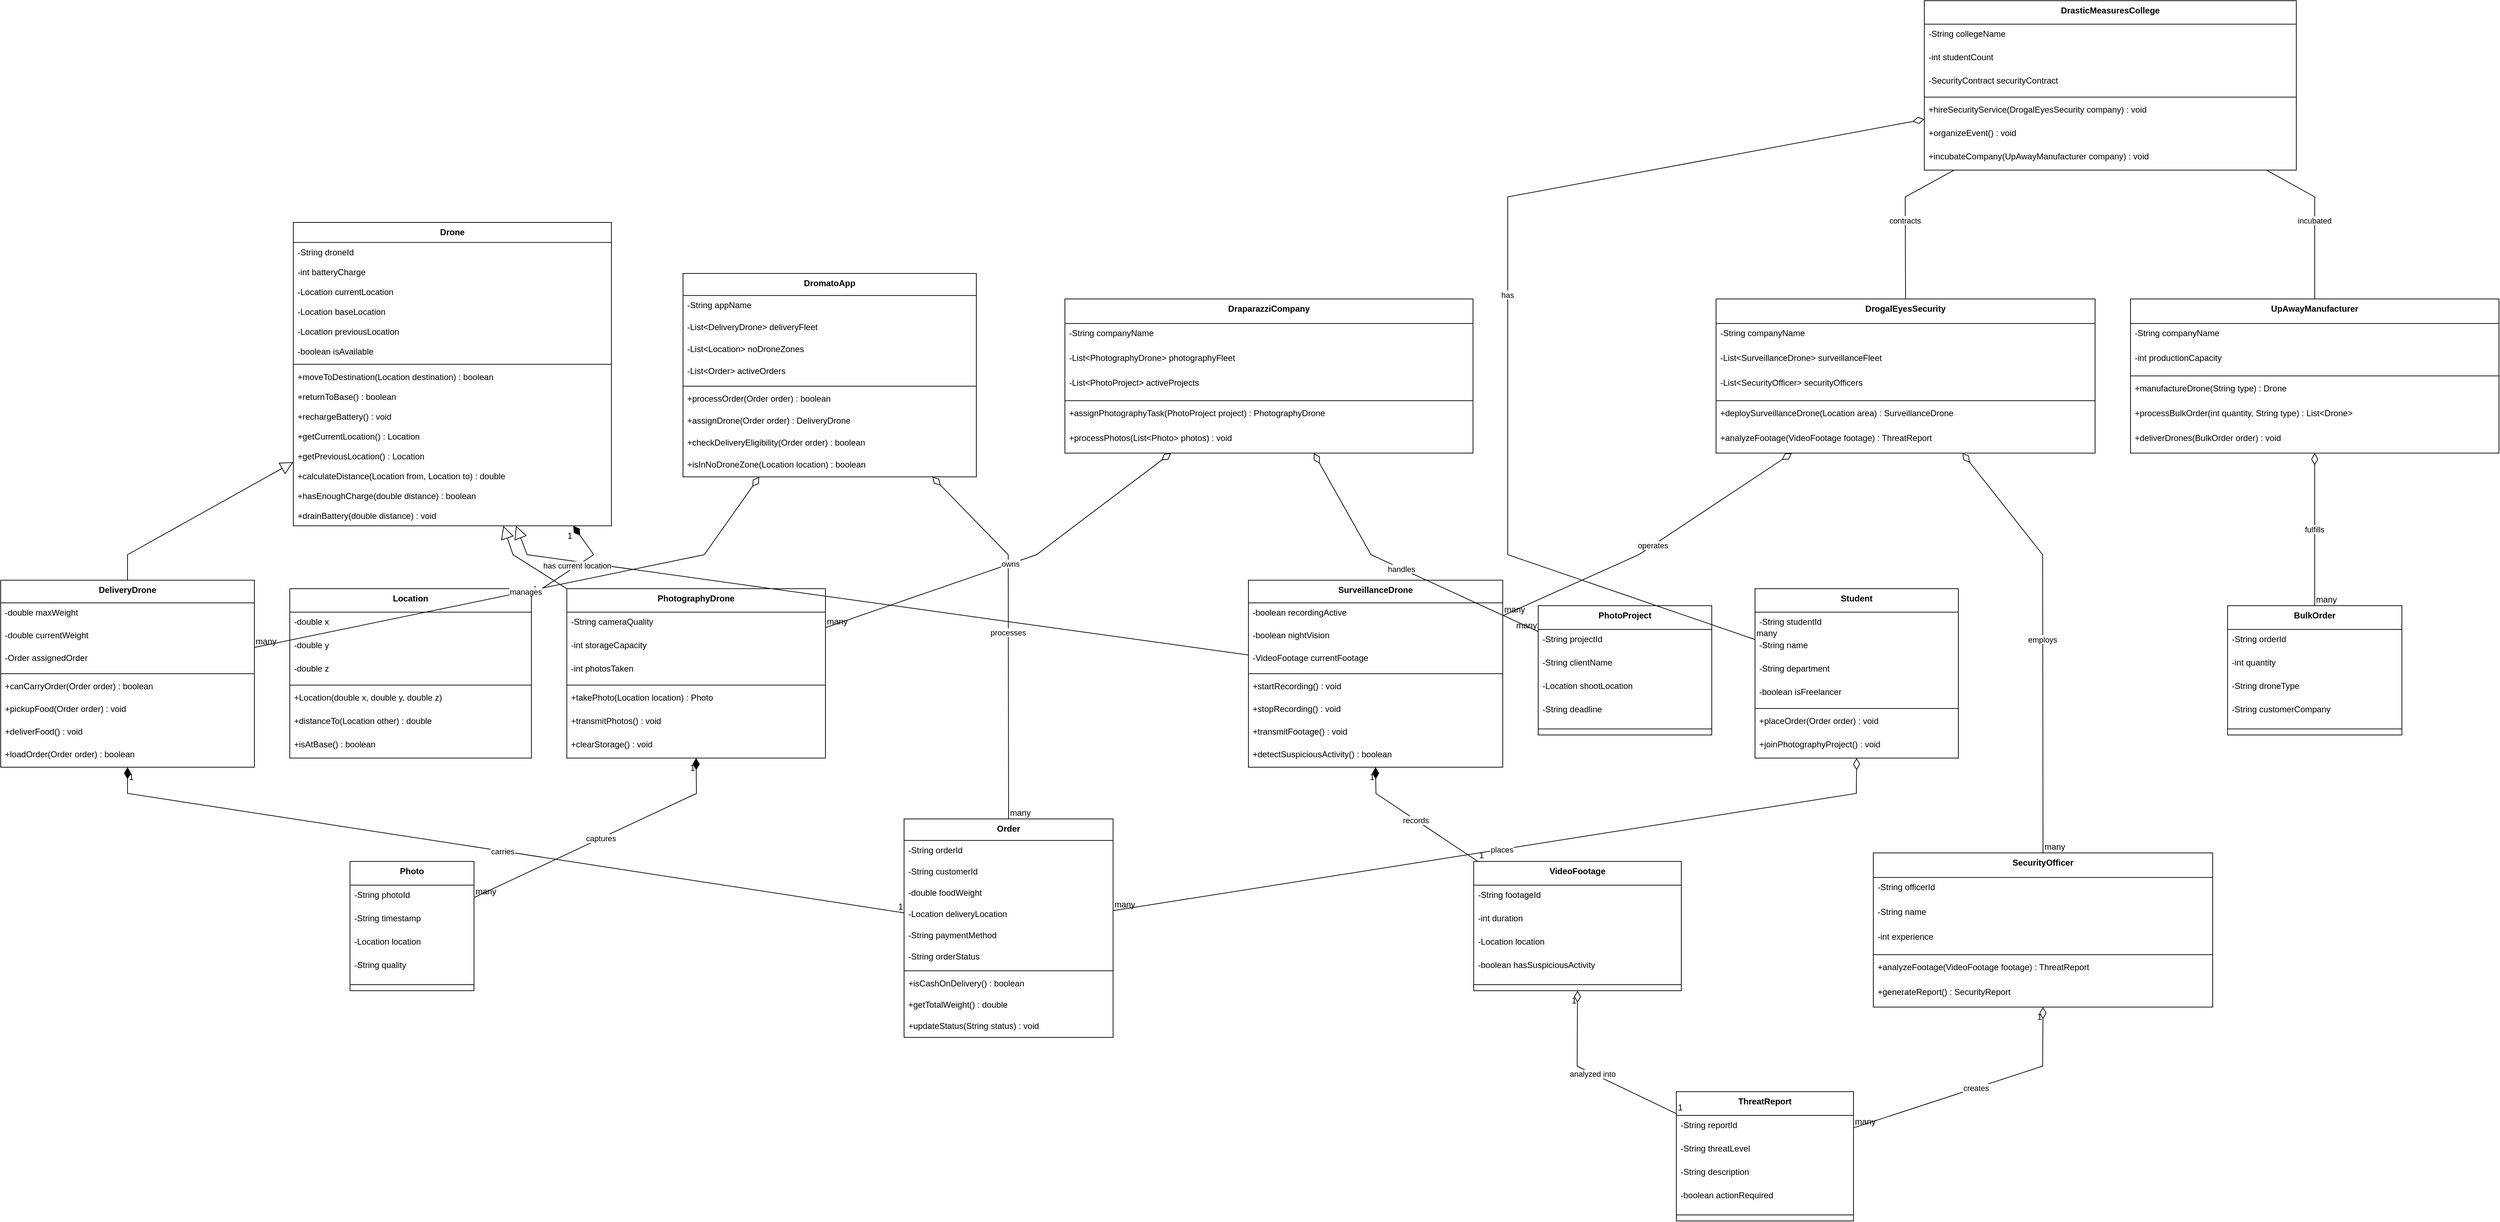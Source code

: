 <mxfile version="28.1.1">
  <diagram name="Page-1" id="TeCD-lwrfXn77IyuJhre">
    <mxGraphModel dx="1426" dy="777" grid="1" gridSize="10" guides="1" tooltips="1" connect="1" arrows="1" fold="1" page="1" pageScale="1" pageWidth="850" pageHeight="1100" math="0" shadow="0">
      <root>
        <mxCell id="0" />
        <mxCell id="1" parent="0" />
        <mxCell id="Z9NCAhQjRbjV5haQUCzH-1" value="Drone" style="swimlane;fontStyle=1;align=center;verticalAlign=top;childLayout=stackLayout;horizontal=1;startSize=28.267;horizontalStack=0;resizeParent=1;resizeParentMax=0;resizeLast=0;collapsible=0;marginBottom=0;" vertex="1" parent="1">
          <mxGeometry x="433" y="333" width="449" height="428.267" as="geometry" />
        </mxCell>
        <mxCell id="Z9NCAhQjRbjV5haQUCzH-2" value="-String droneId" style="text;strokeColor=none;fillColor=none;align=left;verticalAlign=top;spacingLeft=4;spacingRight=4;overflow=hidden;rotatable=0;points=[[0,0.5],[1,0.5]];portConstraint=eastwest;" vertex="1" parent="Z9NCAhQjRbjV5haQUCzH-1">
          <mxGeometry y="28.267" width="449" height="28" as="geometry" />
        </mxCell>
        <mxCell id="Z9NCAhQjRbjV5haQUCzH-3" value="-int batteryCharge" style="text;strokeColor=none;fillColor=none;align=left;verticalAlign=top;spacingLeft=4;spacingRight=4;overflow=hidden;rotatable=0;points=[[0,0.5],[1,0.5]];portConstraint=eastwest;" vertex="1" parent="Z9NCAhQjRbjV5haQUCzH-1">
          <mxGeometry y="56.267" width="449" height="28" as="geometry" />
        </mxCell>
        <mxCell id="Z9NCAhQjRbjV5haQUCzH-4" value="-Location currentLocation" style="text;strokeColor=none;fillColor=none;align=left;verticalAlign=top;spacingLeft=4;spacingRight=4;overflow=hidden;rotatable=0;points=[[0,0.5],[1,0.5]];portConstraint=eastwest;" vertex="1" parent="Z9NCAhQjRbjV5haQUCzH-1">
          <mxGeometry y="84.267" width="449" height="28" as="geometry" />
        </mxCell>
        <mxCell id="Z9NCAhQjRbjV5haQUCzH-5" value="-Location baseLocation" style="text;strokeColor=none;fillColor=none;align=left;verticalAlign=top;spacingLeft=4;spacingRight=4;overflow=hidden;rotatable=0;points=[[0,0.5],[1,0.5]];portConstraint=eastwest;" vertex="1" parent="Z9NCAhQjRbjV5haQUCzH-1">
          <mxGeometry y="112.267" width="449" height="28" as="geometry" />
        </mxCell>
        <mxCell id="Z9NCAhQjRbjV5haQUCzH-6" value="-Location previousLocation" style="text;strokeColor=none;fillColor=none;align=left;verticalAlign=top;spacingLeft=4;spacingRight=4;overflow=hidden;rotatable=0;points=[[0,0.5],[1,0.5]];portConstraint=eastwest;" vertex="1" parent="Z9NCAhQjRbjV5haQUCzH-1">
          <mxGeometry y="140.267" width="449" height="28" as="geometry" />
        </mxCell>
        <mxCell id="Z9NCAhQjRbjV5haQUCzH-7" value="-boolean isAvailable" style="text;strokeColor=none;fillColor=none;align=left;verticalAlign=top;spacingLeft=4;spacingRight=4;overflow=hidden;rotatable=0;points=[[0,0.5],[1,0.5]];portConstraint=eastwest;" vertex="1" parent="Z9NCAhQjRbjV5haQUCzH-1">
          <mxGeometry y="168.267" width="449" height="28" as="geometry" />
        </mxCell>
        <mxCell id="Z9NCAhQjRbjV5haQUCzH-8" style="line;strokeWidth=1;fillColor=none;align=left;verticalAlign=middle;spacingTop=-1;spacingLeft=3;spacingRight=3;rotatable=0;labelPosition=right;points=[];portConstraint=eastwest;strokeColor=inherit;" vertex="1" parent="Z9NCAhQjRbjV5haQUCzH-1">
          <mxGeometry y="196.267" width="449" height="8" as="geometry" />
        </mxCell>
        <mxCell id="Z9NCAhQjRbjV5haQUCzH-9" value="+moveToDestination(Location destination) : boolean" style="text;strokeColor=none;fillColor=none;align=left;verticalAlign=top;spacingLeft=4;spacingRight=4;overflow=hidden;rotatable=0;points=[[0,0.5],[1,0.5]];portConstraint=eastwest;" vertex="1" parent="Z9NCAhQjRbjV5haQUCzH-1">
          <mxGeometry y="204.267" width="449" height="28" as="geometry" />
        </mxCell>
        <mxCell id="Z9NCAhQjRbjV5haQUCzH-10" value="+returnToBase() : boolean" style="text;strokeColor=none;fillColor=none;align=left;verticalAlign=top;spacingLeft=4;spacingRight=4;overflow=hidden;rotatable=0;points=[[0,0.5],[1,0.5]];portConstraint=eastwest;" vertex="1" parent="Z9NCAhQjRbjV5haQUCzH-1">
          <mxGeometry y="232.267" width="449" height="28" as="geometry" />
        </mxCell>
        <mxCell id="Z9NCAhQjRbjV5haQUCzH-11" value="+rechargeBattery() : void" style="text;strokeColor=none;fillColor=none;align=left;verticalAlign=top;spacingLeft=4;spacingRight=4;overflow=hidden;rotatable=0;points=[[0,0.5],[1,0.5]];portConstraint=eastwest;" vertex="1" parent="Z9NCAhQjRbjV5haQUCzH-1">
          <mxGeometry y="260.267" width="449" height="28" as="geometry" />
        </mxCell>
        <mxCell id="Z9NCAhQjRbjV5haQUCzH-12" value="+getCurrentLocation() : Location" style="text;strokeColor=none;fillColor=none;align=left;verticalAlign=top;spacingLeft=4;spacingRight=4;overflow=hidden;rotatable=0;points=[[0,0.5],[1,0.5]];portConstraint=eastwest;" vertex="1" parent="Z9NCAhQjRbjV5haQUCzH-1">
          <mxGeometry y="288.267" width="449" height="28" as="geometry" />
        </mxCell>
        <mxCell id="Z9NCAhQjRbjV5haQUCzH-13" value="+getPreviousLocation() : Location" style="text;strokeColor=none;fillColor=none;align=left;verticalAlign=top;spacingLeft=4;spacingRight=4;overflow=hidden;rotatable=0;points=[[0,0.5],[1,0.5]];portConstraint=eastwest;" vertex="1" parent="Z9NCAhQjRbjV5haQUCzH-1">
          <mxGeometry y="316.267" width="449" height="28" as="geometry" />
        </mxCell>
        <mxCell id="Z9NCAhQjRbjV5haQUCzH-14" value="+calculateDistance(Location from, Location to) : double" style="text;strokeColor=none;fillColor=none;align=left;verticalAlign=top;spacingLeft=4;spacingRight=4;overflow=hidden;rotatable=0;points=[[0,0.5],[1,0.5]];portConstraint=eastwest;" vertex="1" parent="Z9NCAhQjRbjV5haQUCzH-1">
          <mxGeometry y="344.267" width="449" height="28" as="geometry" />
        </mxCell>
        <mxCell id="Z9NCAhQjRbjV5haQUCzH-15" value="+hasEnoughCharge(double distance) : boolean" style="text;strokeColor=none;fillColor=none;align=left;verticalAlign=top;spacingLeft=4;spacingRight=4;overflow=hidden;rotatable=0;points=[[0,0.5],[1,0.5]];portConstraint=eastwest;" vertex="1" parent="Z9NCAhQjRbjV5haQUCzH-1">
          <mxGeometry y="372.267" width="449" height="28" as="geometry" />
        </mxCell>
        <mxCell id="Z9NCAhQjRbjV5haQUCzH-16" value="+drainBattery(double distance) : void" style="text;strokeColor=none;fillColor=none;align=left;verticalAlign=top;spacingLeft=4;spacingRight=4;overflow=hidden;rotatable=0;points=[[0,0.5],[1,0.5]];portConstraint=eastwest;" vertex="1" parent="Z9NCAhQjRbjV5haQUCzH-1">
          <mxGeometry y="400.267" width="449" height="28" as="geometry" />
        </mxCell>
        <mxCell id="Z9NCAhQjRbjV5haQUCzH-17" value="Location" style="swimlane;fontStyle=1;align=center;verticalAlign=top;childLayout=stackLayout;horizontal=1;startSize=33.143;horizontalStack=0;resizeParent=1;resizeParentMax=0;resizeLast=0;collapsible=0;marginBottom=0;" vertex="1" parent="1">
          <mxGeometry x="428" y="850" width="341" height="239.143" as="geometry" />
        </mxCell>
        <mxCell id="Z9NCAhQjRbjV5haQUCzH-18" value="-double x" style="text;strokeColor=none;fillColor=none;align=left;verticalAlign=top;spacingLeft=4;spacingRight=4;overflow=hidden;rotatable=0;points=[[0,0.5],[1,0.5]];portConstraint=eastwest;" vertex="1" parent="Z9NCAhQjRbjV5haQUCzH-17">
          <mxGeometry y="33.143" width="341" height="33" as="geometry" />
        </mxCell>
        <mxCell id="Z9NCAhQjRbjV5haQUCzH-19" value="-double y" style="text;strokeColor=none;fillColor=none;align=left;verticalAlign=top;spacingLeft=4;spacingRight=4;overflow=hidden;rotatable=0;points=[[0,0.5],[1,0.5]];portConstraint=eastwest;" vertex="1" parent="Z9NCAhQjRbjV5haQUCzH-17">
          <mxGeometry y="66.143" width="341" height="33" as="geometry" />
        </mxCell>
        <mxCell id="Z9NCAhQjRbjV5haQUCzH-20" value="-double z" style="text;strokeColor=none;fillColor=none;align=left;verticalAlign=top;spacingLeft=4;spacingRight=4;overflow=hidden;rotatable=0;points=[[0,0.5],[1,0.5]];portConstraint=eastwest;" vertex="1" parent="Z9NCAhQjRbjV5haQUCzH-17">
          <mxGeometry y="99.143" width="341" height="33" as="geometry" />
        </mxCell>
        <mxCell id="Z9NCAhQjRbjV5haQUCzH-21" style="line;strokeWidth=1;fillColor=none;align=left;verticalAlign=middle;spacingTop=-1;spacingLeft=3;spacingRight=3;rotatable=0;labelPosition=right;points=[];portConstraint=eastwest;strokeColor=inherit;" vertex="1" parent="Z9NCAhQjRbjV5haQUCzH-17">
          <mxGeometry y="132.143" width="341" height="8" as="geometry" />
        </mxCell>
        <mxCell id="Z9NCAhQjRbjV5haQUCzH-22" value="+Location(double x, double y, double z)" style="text;strokeColor=none;fillColor=none;align=left;verticalAlign=top;spacingLeft=4;spacingRight=4;overflow=hidden;rotatable=0;points=[[0,0.5],[1,0.5]];portConstraint=eastwest;" vertex="1" parent="Z9NCAhQjRbjV5haQUCzH-17">
          <mxGeometry y="140.143" width="341" height="33" as="geometry" />
        </mxCell>
        <mxCell id="Z9NCAhQjRbjV5haQUCzH-23" value="+distanceTo(Location other) : double" style="text;strokeColor=none;fillColor=none;align=left;verticalAlign=top;spacingLeft=4;spacingRight=4;overflow=hidden;rotatable=0;points=[[0,0.5],[1,0.5]];portConstraint=eastwest;" vertex="1" parent="Z9NCAhQjRbjV5haQUCzH-17">
          <mxGeometry y="173.143" width="341" height="33" as="geometry" />
        </mxCell>
        <mxCell id="Z9NCAhQjRbjV5haQUCzH-24" value="+isAtBase() : boolean" style="text;strokeColor=none;fillColor=none;align=left;verticalAlign=top;spacingLeft=4;spacingRight=4;overflow=hidden;rotatable=0;points=[[0,0.5],[1,0.5]];portConstraint=eastwest;" vertex="1" parent="Z9NCAhQjRbjV5haQUCzH-17">
          <mxGeometry y="206.143" width="341" height="33" as="geometry" />
        </mxCell>
        <mxCell id="Z9NCAhQjRbjV5haQUCzH-25" value="DeliveryDrone" style="swimlane;fontStyle=1;align=center;verticalAlign=top;childLayout=stackLayout;horizontal=1;startSize=32;horizontalStack=0;resizeParent=1;resizeParentMax=0;resizeLast=0;collapsible=0;marginBottom=0;" vertex="1" parent="1">
          <mxGeometry x="20" y="838" width="358" height="264" as="geometry" />
        </mxCell>
        <mxCell id="Z9NCAhQjRbjV5haQUCzH-26" value="-double maxWeight" style="text;strokeColor=none;fillColor=none;align=left;verticalAlign=top;spacingLeft=4;spacingRight=4;overflow=hidden;rotatable=0;points=[[0,0.5],[1,0.5]];portConstraint=eastwest;" vertex="1" parent="Z9NCAhQjRbjV5haQUCzH-25">
          <mxGeometry y="32" width="358" height="32" as="geometry" />
        </mxCell>
        <mxCell id="Z9NCAhQjRbjV5haQUCzH-27" value="-double currentWeight" style="text;strokeColor=none;fillColor=none;align=left;verticalAlign=top;spacingLeft=4;spacingRight=4;overflow=hidden;rotatable=0;points=[[0,0.5],[1,0.5]];portConstraint=eastwest;" vertex="1" parent="Z9NCAhQjRbjV5haQUCzH-25">
          <mxGeometry y="64" width="358" height="32" as="geometry" />
        </mxCell>
        <mxCell id="Z9NCAhQjRbjV5haQUCzH-28" value="-Order assignedOrder" style="text;strokeColor=none;fillColor=none;align=left;verticalAlign=top;spacingLeft=4;spacingRight=4;overflow=hidden;rotatable=0;points=[[0,0.5],[1,0.5]];portConstraint=eastwest;" vertex="1" parent="Z9NCAhQjRbjV5haQUCzH-25">
          <mxGeometry y="96" width="358" height="32" as="geometry" />
        </mxCell>
        <mxCell id="Z9NCAhQjRbjV5haQUCzH-29" style="line;strokeWidth=1;fillColor=none;align=left;verticalAlign=middle;spacingTop=-1;spacingLeft=3;spacingRight=3;rotatable=0;labelPosition=right;points=[];portConstraint=eastwest;strokeColor=inherit;" vertex="1" parent="Z9NCAhQjRbjV5haQUCzH-25">
          <mxGeometry y="128" width="358" height="8" as="geometry" />
        </mxCell>
        <mxCell id="Z9NCAhQjRbjV5haQUCzH-30" value="+canCarryOrder(Order order) : boolean" style="text;strokeColor=none;fillColor=none;align=left;verticalAlign=top;spacingLeft=4;spacingRight=4;overflow=hidden;rotatable=0;points=[[0,0.5],[1,0.5]];portConstraint=eastwest;" vertex="1" parent="Z9NCAhQjRbjV5haQUCzH-25">
          <mxGeometry y="136" width="358" height="32" as="geometry" />
        </mxCell>
        <mxCell id="Z9NCAhQjRbjV5haQUCzH-31" value="+pickupFood(Order order) : void" style="text;strokeColor=none;fillColor=none;align=left;verticalAlign=top;spacingLeft=4;spacingRight=4;overflow=hidden;rotatable=0;points=[[0,0.5],[1,0.5]];portConstraint=eastwest;" vertex="1" parent="Z9NCAhQjRbjV5haQUCzH-25">
          <mxGeometry y="168" width="358" height="32" as="geometry" />
        </mxCell>
        <mxCell id="Z9NCAhQjRbjV5haQUCzH-32" value="+deliverFood() : void" style="text;strokeColor=none;fillColor=none;align=left;verticalAlign=top;spacingLeft=4;spacingRight=4;overflow=hidden;rotatable=0;points=[[0,0.5],[1,0.5]];portConstraint=eastwest;" vertex="1" parent="Z9NCAhQjRbjV5haQUCzH-25">
          <mxGeometry y="200" width="358" height="32" as="geometry" />
        </mxCell>
        <mxCell id="Z9NCAhQjRbjV5haQUCzH-33" value="+loadOrder(Order order) : boolean" style="text;strokeColor=none;fillColor=none;align=left;verticalAlign=top;spacingLeft=4;spacingRight=4;overflow=hidden;rotatable=0;points=[[0,0.5],[1,0.5]];portConstraint=eastwest;" vertex="1" parent="Z9NCAhQjRbjV5haQUCzH-25">
          <mxGeometry y="232" width="358" height="32" as="geometry" />
        </mxCell>
        <mxCell id="Z9NCAhQjRbjV5haQUCzH-34" value="PhotographyDrone" style="swimlane;fontStyle=1;align=center;verticalAlign=top;childLayout=stackLayout;horizontal=1;startSize=33.143;horizontalStack=0;resizeParent=1;resizeParentMax=0;resizeLast=0;collapsible=0;marginBottom=0;" vertex="1" parent="1">
          <mxGeometry x="819" y="850" width="365" height="239.143" as="geometry" />
        </mxCell>
        <mxCell id="Z9NCAhQjRbjV5haQUCzH-35" value="-String cameraQuality" style="text;strokeColor=none;fillColor=none;align=left;verticalAlign=top;spacingLeft=4;spacingRight=4;overflow=hidden;rotatable=0;points=[[0,0.5],[1,0.5]];portConstraint=eastwest;" vertex="1" parent="Z9NCAhQjRbjV5haQUCzH-34">
          <mxGeometry y="33.143" width="365" height="33" as="geometry" />
        </mxCell>
        <mxCell id="Z9NCAhQjRbjV5haQUCzH-36" value="-int storageCapacity" style="text;strokeColor=none;fillColor=none;align=left;verticalAlign=top;spacingLeft=4;spacingRight=4;overflow=hidden;rotatable=0;points=[[0,0.5],[1,0.5]];portConstraint=eastwest;" vertex="1" parent="Z9NCAhQjRbjV5haQUCzH-34">
          <mxGeometry y="66.143" width="365" height="33" as="geometry" />
        </mxCell>
        <mxCell id="Z9NCAhQjRbjV5haQUCzH-37" value="-int photosTaken" style="text;strokeColor=none;fillColor=none;align=left;verticalAlign=top;spacingLeft=4;spacingRight=4;overflow=hidden;rotatable=0;points=[[0,0.5],[1,0.5]];portConstraint=eastwest;" vertex="1" parent="Z9NCAhQjRbjV5haQUCzH-34">
          <mxGeometry y="99.143" width="365" height="33" as="geometry" />
        </mxCell>
        <mxCell id="Z9NCAhQjRbjV5haQUCzH-38" style="line;strokeWidth=1;fillColor=none;align=left;verticalAlign=middle;spacingTop=-1;spacingLeft=3;spacingRight=3;rotatable=0;labelPosition=right;points=[];portConstraint=eastwest;strokeColor=inherit;" vertex="1" parent="Z9NCAhQjRbjV5haQUCzH-34">
          <mxGeometry y="132.143" width="365" height="8" as="geometry" />
        </mxCell>
        <mxCell id="Z9NCAhQjRbjV5haQUCzH-39" value="+takePhoto(Location location) : Photo" style="text;strokeColor=none;fillColor=none;align=left;verticalAlign=top;spacingLeft=4;spacingRight=4;overflow=hidden;rotatable=0;points=[[0,0.5],[1,0.5]];portConstraint=eastwest;" vertex="1" parent="Z9NCAhQjRbjV5haQUCzH-34">
          <mxGeometry y="140.143" width="365" height="33" as="geometry" />
        </mxCell>
        <mxCell id="Z9NCAhQjRbjV5haQUCzH-40" value="+transmitPhotos() : void" style="text;strokeColor=none;fillColor=none;align=left;verticalAlign=top;spacingLeft=4;spacingRight=4;overflow=hidden;rotatable=0;points=[[0,0.5],[1,0.5]];portConstraint=eastwest;" vertex="1" parent="Z9NCAhQjRbjV5haQUCzH-34">
          <mxGeometry y="173.143" width="365" height="33" as="geometry" />
        </mxCell>
        <mxCell id="Z9NCAhQjRbjV5haQUCzH-41" value="+clearStorage() : void" style="text;strokeColor=none;fillColor=none;align=left;verticalAlign=top;spacingLeft=4;spacingRight=4;overflow=hidden;rotatable=0;points=[[0,0.5],[1,0.5]];portConstraint=eastwest;" vertex="1" parent="Z9NCAhQjRbjV5haQUCzH-34">
          <mxGeometry y="206.143" width="365" height="33" as="geometry" />
        </mxCell>
        <mxCell id="Z9NCAhQjRbjV5haQUCzH-42" value="SurveillanceDrone" style="swimlane;fontStyle=1;align=center;verticalAlign=top;childLayout=stackLayout;horizontal=1;startSize=32;horizontalStack=0;resizeParent=1;resizeParentMax=0;resizeLast=0;collapsible=0;marginBottom=0;" vertex="1" parent="1">
          <mxGeometry x="1781" y="838" width="359" height="264" as="geometry" />
        </mxCell>
        <mxCell id="Z9NCAhQjRbjV5haQUCzH-43" value="-boolean recordingActive" style="text;strokeColor=none;fillColor=none;align=left;verticalAlign=top;spacingLeft=4;spacingRight=4;overflow=hidden;rotatable=0;points=[[0,0.5],[1,0.5]];portConstraint=eastwest;" vertex="1" parent="Z9NCAhQjRbjV5haQUCzH-42">
          <mxGeometry y="32" width="359" height="32" as="geometry" />
        </mxCell>
        <mxCell id="Z9NCAhQjRbjV5haQUCzH-44" value="-boolean nightVision" style="text;strokeColor=none;fillColor=none;align=left;verticalAlign=top;spacingLeft=4;spacingRight=4;overflow=hidden;rotatable=0;points=[[0,0.5],[1,0.5]];portConstraint=eastwest;" vertex="1" parent="Z9NCAhQjRbjV5haQUCzH-42">
          <mxGeometry y="64" width="359" height="32" as="geometry" />
        </mxCell>
        <mxCell id="Z9NCAhQjRbjV5haQUCzH-45" value="-VideoFootage currentFootage" style="text;strokeColor=none;fillColor=none;align=left;verticalAlign=top;spacingLeft=4;spacingRight=4;overflow=hidden;rotatable=0;points=[[0,0.5],[1,0.5]];portConstraint=eastwest;" vertex="1" parent="Z9NCAhQjRbjV5haQUCzH-42">
          <mxGeometry y="96" width="359" height="32" as="geometry" />
        </mxCell>
        <mxCell id="Z9NCAhQjRbjV5haQUCzH-46" style="line;strokeWidth=1;fillColor=none;align=left;verticalAlign=middle;spacingTop=-1;spacingLeft=3;spacingRight=3;rotatable=0;labelPosition=right;points=[];portConstraint=eastwest;strokeColor=inherit;" vertex="1" parent="Z9NCAhQjRbjV5haQUCzH-42">
          <mxGeometry y="128" width="359" height="8" as="geometry" />
        </mxCell>
        <mxCell id="Z9NCAhQjRbjV5haQUCzH-47" value="+startRecording() : void" style="text;strokeColor=none;fillColor=none;align=left;verticalAlign=top;spacingLeft=4;spacingRight=4;overflow=hidden;rotatable=0;points=[[0,0.5],[1,0.5]];portConstraint=eastwest;" vertex="1" parent="Z9NCAhQjRbjV5haQUCzH-42">
          <mxGeometry y="136" width="359" height="32" as="geometry" />
        </mxCell>
        <mxCell id="Z9NCAhQjRbjV5haQUCzH-48" value="+stopRecording() : void" style="text;strokeColor=none;fillColor=none;align=left;verticalAlign=top;spacingLeft=4;spacingRight=4;overflow=hidden;rotatable=0;points=[[0,0.5],[1,0.5]];portConstraint=eastwest;" vertex="1" parent="Z9NCAhQjRbjV5haQUCzH-42">
          <mxGeometry y="168" width="359" height="32" as="geometry" />
        </mxCell>
        <mxCell id="Z9NCAhQjRbjV5haQUCzH-49" value="+transmitFootage() : void" style="text;strokeColor=none;fillColor=none;align=left;verticalAlign=top;spacingLeft=4;spacingRight=4;overflow=hidden;rotatable=0;points=[[0,0.5],[1,0.5]];portConstraint=eastwest;" vertex="1" parent="Z9NCAhQjRbjV5haQUCzH-42">
          <mxGeometry y="200" width="359" height="32" as="geometry" />
        </mxCell>
        <mxCell id="Z9NCAhQjRbjV5haQUCzH-50" value="+detectSuspiciousActivity() : boolean" style="text;strokeColor=none;fillColor=none;align=left;verticalAlign=top;spacingLeft=4;spacingRight=4;overflow=hidden;rotatable=0;points=[[0,0.5],[1,0.5]];portConstraint=eastwest;" vertex="1" parent="Z9NCAhQjRbjV5haQUCzH-42">
          <mxGeometry y="232" width="359" height="32" as="geometry" />
        </mxCell>
        <mxCell id="Z9NCAhQjRbjV5haQUCzH-51" value="DromatoApp" style="swimlane;fontStyle=1;align=center;verticalAlign=top;childLayout=stackLayout;horizontal=1;startSize=31.111;horizontalStack=0;resizeParent=1;resizeParentMax=0;resizeLast=0;collapsible=0;marginBottom=0;" vertex="1" parent="1">
          <mxGeometry x="983" y="405" width="414" height="287.111" as="geometry" />
        </mxCell>
        <mxCell id="Z9NCAhQjRbjV5haQUCzH-52" value="-String appName" style="text;strokeColor=none;fillColor=none;align=left;verticalAlign=top;spacingLeft=4;spacingRight=4;overflow=hidden;rotatable=0;points=[[0,0.5],[1,0.5]];portConstraint=eastwest;" vertex="1" parent="Z9NCAhQjRbjV5haQUCzH-51">
          <mxGeometry y="31.111" width="414" height="31" as="geometry" />
        </mxCell>
        <mxCell id="Z9NCAhQjRbjV5haQUCzH-53" value="-List&lt;DeliveryDrone&gt; deliveryFleet" style="text;strokeColor=none;fillColor=none;align=left;verticalAlign=top;spacingLeft=4;spacingRight=4;overflow=hidden;rotatable=0;points=[[0,0.5],[1,0.5]];portConstraint=eastwest;" vertex="1" parent="Z9NCAhQjRbjV5haQUCzH-51">
          <mxGeometry y="62.111" width="414" height="31" as="geometry" />
        </mxCell>
        <mxCell id="Z9NCAhQjRbjV5haQUCzH-54" value="-List&lt;Location&gt; noDroneZones" style="text;strokeColor=none;fillColor=none;align=left;verticalAlign=top;spacingLeft=4;spacingRight=4;overflow=hidden;rotatable=0;points=[[0,0.5],[1,0.5]];portConstraint=eastwest;" vertex="1" parent="Z9NCAhQjRbjV5haQUCzH-51">
          <mxGeometry y="93.111" width="414" height="31" as="geometry" />
        </mxCell>
        <mxCell id="Z9NCAhQjRbjV5haQUCzH-55" value="-List&lt;Order&gt; activeOrders" style="text;strokeColor=none;fillColor=none;align=left;verticalAlign=top;spacingLeft=4;spacingRight=4;overflow=hidden;rotatable=0;points=[[0,0.5],[1,0.5]];portConstraint=eastwest;" vertex="1" parent="Z9NCAhQjRbjV5haQUCzH-51">
          <mxGeometry y="124.111" width="414" height="31" as="geometry" />
        </mxCell>
        <mxCell id="Z9NCAhQjRbjV5haQUCzH-56" style="line;strokeWidth=1;fillColor=none;align=left;verticalAlign=middle;spacingTop=-1;spacingLeft=3;spacingRight=3;rotatable=0;labelPosition=right;points=[];portConstraint=eastwest;strokeColor=inherit;" vertex="1" parent="Z9NCAhQjRbjV5haQUCzH-51">
          <mxGeometry y="155.111" width="414" height="8" as="geometry" />
        </mxCell>
        <mxCell id="Z9NCAhQjRbjV5haQUCzH-57" value="+processOrder(Order order) : boolean" style="text;strokeColor=none;fillColor=none;align=left;verticalAlign=top;spacingLeft=4;spacingRight=4;overflow=hidden;rotatable=0;points=[[0,0.5],[1,0.5]];portConstraint=eastwest;" vertex="1" parent="Z9NCAhQjRbjV5haQUCzH-51">
          <mxGeometry y="163.111" width="414" height="31" as="geometry" />
        </mxCell>
        <mxCell id="Z9NCAhQjRbjV5haQUCzH-58" value="+assignDrone(Order order) : DeliveryDrone" style="text;strokeColor=none;fillColor=none;align=left;verticalAlign=top;spacingLeft=4;spacingRight=4;overflow=hidden;rotatable=0;points=[[0,0.5],[1,0.5]];portConstraint=eastwest;" vertex="1" parent="Z9NCAhQjRbjV5haQUCzH-51">
          <mxGeometry y="194.111" width="414" height="31" as="geometry" />
        </mxCell>
        <mxCell id="Z9NCAhQjRbjV5haQUCzH-59" value="+checkDeliveryEligibility(Order order) : boolean" style="text;strokeColor=none;fillColor=none;align=left;verticalAlign=top;spacingLeft=4;spacingRight=4;overflow=hidden;rotatable=0;points=[[0,0.5],[1,0.5]];portConstraint=eastwest;" vertex="1" parent="Z9NCAhQjRbjV5haQUCzH-51">
          <mxGeometry y="225.111" width="414" height="31" as="geometry" />
        </mxCell>
        <mxCell id="Z9NCAhQjRbjV5haQUCzH-60" value="+isInNoDroneZone(Location location) : boolean" style="text;strokeColor=none;fillColor=none;align=left;verticalAlign=top;spacingLeft=4;spacingRight=4;overflow=hidden;rotatable=0;points=[[0,0.5],[1,0.5]];portConstraint=eastwest;" vertex="1" parent="Z9NCAhQjRbjV5haQUCzH-51">
          <mxGeometry y="256.111" width="414" height="31" as="geometry" />
        </mxCell>
        <mxCell id="Z9NCAhQjRbjV5haQUCzH-61" value="DraparazziCompany" style="swimlane;fontStyle=1;align=center;verticalAlign=top;childLayout=stackLayout;horizontal=1;startSize=34.667;horizontalStack=0;resizeParent=1;resizeParentMax=0;resizeLast=0;collapsible=0;marginBottom=0;" vertex="1" parent="1">
          <mxGeometry x="1522" y="441" width="576" height="217.667" as="geometry" />
        </mxCell>
        <mxCell id="Z9NCAhQjRbjV5haQUCzH-62" value="-String companyName" style="text;strokeColor=none;fillColor=none;align=left;verticalAlign=top;spacingLeft=4;spacingRight=4;overflow=hidden;rotatable=0;points=[[0,0.5],[1,0.5]];portConstraint=eastwest;" vertex="1" parent="Z9NCAhQjRbjV5haQUCzH-61">
          <mxGeometry y="34.667" width="576" height="35" as="geometry" />
        </mxCell>
        <mxCell id="Z9NCAhQjRbjV5haQUCzH-63" value="-List&lt;PhotographyDrone&gt; photographyFleet" style="text;strokeColor=none;fillColor=none;align=left;verticalAlign=top;spacingLeft=4;spacingRight=4;overflow=hidden;rotatable=0;points=[[0,0.5],[1,0.5]];portConstraint=eastwest;" vertex="1" parent="Z9NCAhQjRbjV5haQUCzH-61">
          <mxGeometry y="69.667" width="576" height="35" as="geometry" />
        </mxCell>
        <mxCell id="Z9NCAhQjRbjV5haQUCzH-64" value="-List&lt;PhotoProject&gt; activeProjects" style="text;strokeColor=none;fillColor=none;align=left;verticalAlign=top;spacingLeft=4;spacingRight=4;overflow=hidden;rotatable=0;points=[[0,0.5],[1,0.5]];portConstraint=eastwest;" vertex="1" parent="Z9NCAhQjRbjV5haQUCzH-61">
          <mxGeometry y="104.667" width="576" height="35" as="geometry" />
        </mxCell>
        <mxCell id="Z9NCAhQjRbjV5haQUCzH-65" style="line;strokeWidth=1;fillColor=none;align=left;verticalAlign=middle;spacingTop=-1;spacingLeft=3;spacingRight=3;rotatable=0;labelPosition=right;points=[];portConstraint=eastwest;strokeColor=inherit;" vertex="1" parent="Z9NCAhQjRbjV5haQUCzH-61">
          <mxGeometry y="139.667" width="576" height="8" as="geometry" />
        </mxCell>
        <mxCell id="Z9NCAhQjRbjV5haQUCzH-66" value="+assignPhotographyTask(PhotoProject project) : PhotographyDrone" style="text;strokeColor=none;fillColor=none;align=left;verticalAlign=top;spacingLeft=4;spacingRight=4;overflow=hidden;rotatable=0;points=[[0,0.5],[1,0.5]];portConstraint=eastwest;" vertex="1" parent="Z9NCAhQjRbjV5haQUCzH-61">
          <mxGeometry y="147.667" width="576" height="35" as="geometry" />
        </mxCell>
        <mxCell id="Z9NCAhQjRbjV5haQUCzH-67" value="+processPhotos(List&lt;Photo&gt; photos) : void" style="text;strokeColor=none;fillColor=none;align=left;verticalAlign=top;spacingLeft=4;spacingRight=4;overflow=hidden;rotatable=0;points=[[0,0.5],[1,0.5]];portConstraint=eastwest;" vertex="1" parent="Z9NCAhQjRbjV5haQUCzH-61">
          <mxGeometry y="182.667" width="576" height="35" as="geometry" />
        </mxCell>
        <mxCell id="Z9NCAhQjRbjV5haQUCzH-68" value="DrogalEyesSecurity" style="swimlane;fontStyle=1;align=center;verticalAlign=top;childLayout=stackLayout;horizontal=1;startSize=34.667;horizontalStack=0;resizeParent=1;resizeParentMax=0;resizeLast=0;collapsible=0;marginBottom=0;" vertex="1" parent="1">
          <mxGeometry x="2441" y="441" width="535" height="217.667" as="geometry" />
        </mxCell>
        <mxCell id="Z9NCAhQjRbjV5haQUCzH-69" value="-String companyName" style="text;strokeColor=none;fillColor=none;align=left;verticalAlign=top;spacingLeft=4;spacingRight=4;overflow=hidden;rotatable=0;points=[[0,0.5],[1,0.5]];portConstraint=eastwest;" vertex="1" parent="Z9NCAhQjRbjV5haQUCzH-68">
          <mxGeometry y="34.667" width="535" height="35" as="geometry" />
        </mxCell>
        <mxCell id="Z9NCAhQjRbjV5haQUCzH-70" value="-List&lt;SurveillanceDrone&gt; surveillanceFleet" style="text;strokeColor=none;fillColor=none;align=left;verticalAlign=top;spacingLeft=4;spacingRight=4;overflow=hidden;rotatable=0;points=[[0,0.5],[1,0.5]];portConstraint=eastwest;" vertex="1" parent="Z9NCAhQjRbjV5haQUCzH-68">
          <mxGeometry y="69.667" width="535" height="35" as="geometry" />
        </mxCell>
        <mxCell id="Z9NCAhQjRbjV5haQUCzH-71" value="-List&lt;SecurityOfficer&gt; securityOfficers" style="text;strokeColor=none;fillColor=none;align=left;verticalAlign=top;spacingLeft=4;spacingRight=4;overflow=hidden;rotatable=0;points=[[0,0.5],[1,0.5]];portConstraint=eastwest;" vertex="1" parent="Z9NCAhQjRbjV5haQUCzH-68">
          <mxGeometry y="104.667" width="535" height="35" as="geometry" />
        </mxCell>
        <mxCell id="Z9NCAhQjRbjV5haQUCzH-72" style="line;strokeWidth=1;fillColor=none;align=left;verticalAlign=middle;spacingTop=-1;spacingLeft=3;spacingRight=3;rotatable=0;labelPosition=right;points=[];portConstraint=eastwest;strokeColor=inherit;" vertex="1" parent="Z9NCAhQjRbjV5haQUCzH-68">
          <mxGeometry y="139.667" width="535" height="8" as="geometry" />
        </mxCell>
        <mxCell id="Z9NCAhQjRbjV5haQUCzH-73" value="+deploySurveillanceDrone(Location area) : SurveillanceDrone" style="text;strokeColor=none;fillColor=none;align=left;verticalAlign=top;spacingLeft=4;spacingRight=4;overflow=hidden;rotatable=0;points=[[0,0.5],[1,0.5]];portConstraint=eastwest;" vertex="1" parent="Z9NCAhQjRbjV5haQUCzH-68">
          <mxGeometry y="147.667" width="535" height="35" as="geometry" />
        </mxCell>
        <mxCell id="Z9NCAhQjRbjV5haQUCzH-74" value="+analyzeFootage(VideoFootage footage) : ThreatReport" style="text;strokeColor=none;fillColor=none;align=left;verticalAlign=top;spacingLeft=4;spacingRight=4;overflow=hidden;rotatable=0;points=[[0,0.5],[1,0.5]];portConstraint=eastwest;" vertex="1" parent="Z9NCAhQjRbjV5haQUCzH-68">
          <mxGeometry y="182.667" width="535" height="35" as="geometry" />
        </mxCell>
        <mxCell id="Z9NCAhQjRbjV5haQUCzH-75" value="UpAwayManufacturer" style="swimlane;fontStyle=1;align=center;verticalAlign=top;childLayout=stackLayout;horizontal=1;startSize=34.667;horizontalStack=0;resizeParent=1;resizeParentMax=0;resizeLast=0;collapsible=0;marginBottom=0;" vertex="1" parent="1">
          <mxGeometry x="3026" y="441" width="520" height="217.667" as="geometry" />
        </mxCell>
        <mxCell id="Z9NCAhQjRbjV5haQUCzH-76" value="-String companyName" style="text;strokeColor=none;fillColor=none;align=left;verticalAlign=top;spacingLeft=4;spacingRight=4;overflow=hidden;rotatable=0;points=[[0,0.5],[1,0.5]];portConstraint=eastwest;" vertex="1" parent="Z9NCAhQjRbjV5haQUCzH-75">
          <mxGeometry y="34.667" width="520" height="35" as="geometry" />
        </mxCell>
        <mxCell id="Z9NCAhQjRbjV5haQUCzH-77" value="-int productionCapacity" style="text;strokeColor=none;fillColor=none;align=left;verticalAlign=top;spacingLeft=4;spacingRight=4;overflow=hidden;rotatable=0;points=[[0,0.5],[1,0.5]];portConstraint=eastwest;" vertex="1" parent="Z9NCAhQjRbjV5haQUCzH-75">
          <mxGeometry y="69.667" width="520" height="35" as="geometry" />
        </mxCell>
        <mxCell id="Z9NCAhQjRbjV5haQUCzH-78" style="line;strokeWidth=1;fillColor=none;align=left;verticalAlign=middle;spacingTop=-1;spacingLeft=3;spacingRight=3;rotatable=0;labelPosition=right;points=[];portConstraint=eastwest;strokeColor=inherit;" vertex="1" parent="Z9NCAhQjRbjV5haQUCzH-75">
          <mxGeometry y="104.667" width="520" height="8" as="geometry" />
        </mxCell>
        <mxCell id="Z9NCAhQjRbjV5haQUCzH-79" value="+manufactureDrone(String type) : Drone" style="text;strokeColor=none;fillColor=none;align=left;verticalAlign=top;spacingLeft=4;spacingRight=4;overflow=hidden;rotatable=0;points=[[0,0.5],[1,0.5]];portConstraint=eastwest;" vertex="1" parent="Z9NCAhQjRbjV5haQUCzH-75">
          <mxGeometry y="112.667" width="520" height="35" as="geometry" />
        </mxCell>
        <mxCell id="Z9NCAhQjRbjV5haQUCzH-80" value="+processBulkOrder(int quantity, String type) : List&lt;Drone&gt;" style="text;strokeColor=none;fillColor=none;align=left;verticalAlign=top;spacingLeft=4;spacingRight=4;overflow=hidden;rotatable=0;points=[[0,0.5],[1,0.5]];portConstraint=eastwest;" vertex="1" parent="Z9NCAhQjRbjV5haQUCzH-75">
          <mxGeometry y="147.667" width="520" height="35" as="geometry" />
        </mxCell>
        <mxCell id="Z9NCAhQjRbjV5haQUCzH-81" value="+deliverDrones(BulkOrder order) : void" style="text;strokeColor=none;fillColor=none;align=left;verticalAlign=top;spacingLeft=4;spacingRight=4;overflow=hidden;rotatable=0;points=[[0,0.5],[1,0.5]];portConstraint=eastwest;" vertex="1" parent="Z9NCAhQjRbjV5haQUCzH-75">
          <mxGeometry y="182.667" width="520" height="35" as="geometry" />
        </mxCell>
        <mxCell id="Z9NCAhQjRbjV5haQUCzH-82" value="DrasticMeasuresCollege" style="swimlane;fontStyle=1;align=center;verticalAlign=top;childLayout=stackLayout;horizontal=1;startSize=33.143;horizontalStack=0;resizeParent=1;resizeParentMax=0;resizeLast=0;collapsible=0;marginBottom=0;" vertex="1" parent="1">
          <mxGeometry x="2735" y="20" width="525" height="239.143" as="geometry" />
        </mxCell>
        <mxCell id="Z9NCAhQjRbjV5haQUCzH-83" value="-String collegeName" style="text;strokeColor=none;fillColor=none;align=left;verticalAlign=top;spacingLeft=4;spacingRight=4;overflow=hidden;rotatable=0;points=[[0,0.5],[1,0.5]];portConstraint=eastwest;" vertex="1" parent="Z9NCAhQjRbjV5haQUCzH-82">
          <mxGeometry y="33.143" width="525" height="33" as="geometry" />
        </mxCell>
        <mxCell id="Z9NCAhQjRbjV5haQUCzH-84" value="-int studentCount" style="text;strokeColor=none;fillColor=none;align=left;verticalAlign=top;spacingLeft=4;spacingRight=4;overflow=hidden;rotatable=0;points=[[0,0.5],[1,0.5]];portConstraint=eastwest;" vertex="1" parent="Z9NCAhQjRbjV5haQUCzH-82">
          <mxGeometry y="66.143" width="525" height="33" as="geometry" />
        </mxCell>
        <mxCell id="Z9NCAhQjRbjV5haQUCzH-85" value="-SecurityContract securityContract" style="text;strokeColor=none;fillColor=none;align=left;verticalAlign=top;spacingLeft=4;spacingRight=4;overflow=hidden;rotatable=0;points=[[0,0.5],[1,0.5]];portConstraint=eastwest;" vertex="1" parent="Z9NCAhQjRbjV5haQUCzH-82">
          <mxGeometry y="99.143" width="525" height="33" as="geometry" />
        </mxCell>
        <mxCell id="Z9NCAhQjRbjV5haQUCzH-86" style="line;strokeWidth=1;fillColor=none;align=left;verticalAlign=middle;spacingTop=-1;spacingLeft=3;spacingRight=3;rotatable=0;labelPosition=right;points=[];portConstraint=eastwest;strokeColor=inherit;" vertex="1" parent="Z9NCAhQjRbjV5haQUCzH-82">
          <mxGeometry y="132.143" width="525" height="8" as="geometry" />
        </mxCell>
        <mxCell id="Z9NCAhQjRbjV5haQUCzH-87" value="+hireSecurityService(DrogalEyesSecurity company) : void" style="text;strokeColor=none;fillColor=none;align=left;verticalAlign=top;spacingLeft=4;spacingRight=4;overflow=hidden;rotatable=0;points=[[0,0.5],[1,0.5]];portConstraint=eastwest;" vertex="1" parent="Z9NCAhQjRbjV5haQUCzH-82">
          <mxGeometry y="140.143" width="525" height="33" as="geometry" />
        </mxCell>
        <mxCell id="Z9NCAhQjRbjV5haQUCzH-88" value="+organizeEvent() : void" style="text;strokeColor=none;fillColor=none;align=left;verticalAlign=top;spacingLeft=4;spacingRight=4;overflow=hidden;rotatable=0;points=[[0,0.5],[1,0.5]];portConstraint=eastwest;" vertex="1" parent="Z9NCAhQjRbjV5haQUCzH-82">
          <mxGeometry y="173.143" width="525" height="33" as="geometry" />
        </mxCell>
        <mxCell id="Z9NCAhQjRbjV5haQUCzH-89" value="+incubateCompany(UpAwayManufacturer company) : void" style="text;strokeColor=none;fillColor=none;align=left;verticalAlign=top;spacingLeft=4;spacingRight=4;overflow=hidden;rotatable=0;points=[[0,0.5],[1,0.5]];portConstraint=eastwest;" vertex="1" parent="Z9NCAhQjRbjV5haQUCzH-82">
          <mxGeometry y="206.143" width="525" height="33" as="geometry" />
        </mxCell>
        <mxCell id="Z9NCAhQjRbjV5haQUCzH-90" value="Order" style="swimlane;fontStyle=1;align=center;verticalAlign=top;childLayout=stackLayout;horizontal=1;startSize=30.4;horizontalStack=0;resizeParent=1;resizeParentMax=0;resizeLast=0;collapsible=0;marginBottom=0;" vertex="1" parent="1">
          <mxGeometry x="1295" y="1175" width="295" height="308.4" as="geometry" />
        </mxCell>
        <mxCell id="Z9NCAhQjRbjV5haQUCzH-91" value="-String orderId" style="text;strokeColor=none;fillColor=none;align=left;verticalAlign=top;spacingLeft=4;spacingRight=4;overflow=hidden;rotatable=0;points=[[0,0.5],[1,0.5]];portConstraint=eastwest;" vertex="1" parent="Z9NCAhQjRbjV5haQUCzH-90">
          <mxGeometry y="30.4" width="295" height="30" as="geometry" />
        </mxCell>
        <mxCell id="Z9NCAhQjRbjV5haQUCzH-92" value="-String customerId" style="text;strokeColor=none;fillColor=none;align=left;verticalAlign=top;spacingLeft=4;spacingRight=4;overflow=hidden;rotatable=0;points=[[0,0.5],[1,0.5]];portConstraint=eastwest;" vertex="1" parent="Z9NCAhQjRbjV5haQUCzH-90">
          <mxGeometry y="60.4" width="295" height="30" as="geometry" />
        </mxCell>
        <mxCell id="Z9NCAhQjRbjV5haQUCzH-93" value="-double foodWeight" style="text;strokeColor=none;fillColor=none;align=left;verticalAlign=top;spacingLeft=4;spacingRight=4;overflow=hidden;rotatable=0;points=[[0,0.5],[1,0.5]];portConstraint=eastwest;" vertex="1" parent="Z9NCAhQjRbjV5haQUCzH-90">
          <mxGeometry y="90.4" width="295" height="30" as="geometry" />
        </mxCell>
        <mxCell id="Z9NCAhQjRbjV5haQUCzH-94" value="-Location deliveryLocation" style="text;strokeColor=none;fillColor=none;align=left;verticalAlign=top;spacingLeft=4;spacingRight=4;overflow=hidden;rotatable=0;points=[[0,0.5],[1,0.5]];portConstraint=eastwest;" vertex="1" parent="Z9NCAhQjRbjV5haQUCzH-90">
          <mxGeometry y="120.4" width="295" height="30" as="geometry" />
        </mxCell>
        <mxCell id="Z9NCAhQjRbjV5haQUCzH-95" value="-String paymentMethod" style="text;strokeColor=none;fillColor=none;align=left;verticalAlign=top;spacingLeft=4;spacingRight=4;overflow=hidden;rotatable=0;points=[[0,0.5],[1,0.5]];portConstraint=eastwest;" vertex="1" parent="Z9NCAhQjRbjV5haQUCzH-90">
          <mxGeometry y="150.4" width="295" height="30" as="geometry" />
        </mxCell>
        <mxCell id="Z9NCAhQjRbjV5haQUCzH-96" value="-String orderStatus" style="text;strokeColor=none;fillColor=none;align=left;verticalAlign=top;spacingLeft=4;spacingRight=4;overflow=hidden;rotatable=0;points=[[0,0.5],[1,0.5]];portConstraint=eastwest;" vertex="1" parent="Z9NCAhQjRbjV5haQUCzH-90">
          <mxGeometry y="180.4" width="295" height="30" as="geometry" />
        </mxCell>
        <mxCell id="Z9NCAhQjRbjV5haQUCzH-97" style="line;strokeWidth=1;fillColor=none;align=left;verticalAlign=middle;spacingTop=-1;spacingLeft=3;spacingRight=3;rotatable=0;labelPosition=right;points=[];portConstraint=eastwest;strokeColor=inherit;" vertex="1" parent="Z9NCAhQjRbjV5haQUCzH-90">
          <mxGeometry y="210.4" width="295" height="8" as="geometry" />
        </mxCell>
        <mxCell id="Z9NCAhQjRbjV5haQUCzH-98" value="+isCashOnDelivery() : boolean" style="text;strokeColor=none;fillColor=none;align=left;verticalAlign=top;spacingLeft=4;spacingRight=4;overflow=hidden;rotatable=0;points=[[0,0.5],[1,0.5]];portConstraint=eastwest;" vertex="1" parent="Z9NCAhQjRbjV5haQUCzH-90">
          <mxGeometry y="218.4" width="295" height="30" as="geometry" />
        </mxCell>
        <mxCell id="Z9NCAhQjRbjV5haQUCzH-99" value="+getTotalWeight() : double" style="text;strokeColor=none;fillColor=none;align=left;verticalAlign=top;spacingLeft=4;spacingRight=4;overflow=hidden;rotatable=0;points=[[0,0.5],[1,0.5]];portConstraint=eastwest;" vertex="1" parent="Z9NCAhQjRbjV5haQUCzH-90">
          <mxGeometry y="248.4" width="295" height="30" as="geometry" />
        </mxCell>
        <mxCell id="Z9NCAhQjRbjV5haQUCzH-100" value="+updateStatus(String status) : void" style="text;strokeColor=none;fillColor=none;align=left;verticalAlign=top;spacingLeft=4;spacingRight=4;overflow=hidden;rotatable=0;points=[[0,0.5],[1,0.5]];portConstraint=eastwest;" vertex="1" parent="Z9NCAhQjRbjV5haQUCzH-90">
          <mxGeometry y="278.4" width="295" height="30" as="geometry" />
        </mxCell>
        <mxCell id="Z9NCAhQjRbjV5haQUCzH-101" value="Student" style="swimlane;fontStyle=1;align=center;verticalAlign=top;childLayout=stackLayout;horizontal=1;startSize=33.143;horizontalStack=0;resizeParent=1;resizeParentMax=0;resizeLast=0;collapsible=0;marginBottom=0;" vertex="1" parent="1">
          <mxGeometry x="2496" y="850" width="287" height="239.143" as="geometry" />
        </mxCell>
        <mxCell id="Z9NCAhQjRbjV5haQUCzH-102" value="-String studentId" style="text;strokeColor=none;fillColor=none;align=left;verticalAlign=top;spacingLeft=4;spacingRight=4;overflow=hidden;rotatable=0;points=[[0,0.5],[1,0.5]];portConstraint=eastwest;" vertex="1" parent="Z9NCAhQjRbjV5haQUCzH-101">
          <mxGeometry y="33.143" width="287" height="33" as="geometry" />
        </mxCell>
        <mxCell id="Z9NCAhQjRbjV5haQUCzH-103" value="-String name" style="text;strokeColor=none;fillColor=none;align=left;verticalAlign=top;spacingLeft=4;spacingRight=4;overflow=hidden;rotatable=0;points=[[0,0.5],[1,0.5]];portConstraint=eastwest;" vertex="1" parent="Z9NCAhQjRbjV5haQUCzH-101">
          <mxGeometry y="66.143" width="287" height="33" as="geometry" />
        </mxCell>
        <mxCell id="Z9NCAhQjRbjV5haQUCzH-104" value="-String department" style="text;strokeColor=none;fillColor=none;align=left;verticalAlign=top;spacingLeft=4;spacingRight=4;overflow=hidden;rotatable=0;points=[[0,0.5],[1,0.5]];portConstraint=eastwest;" vertex="1" parent="Z9NCAhQjRbjV5haQUCzH-101">
          <mxGeometry y="99.143" width="287" height="33" as="geometry" />
        </mxCell>
        <mxCell id="Z9NCAhQjRbjV5haQUCzH-105" value="-boolean isFreelancer" style="text;strokeColor=none;fillColor=none;align=left;verticalAlign=top;spacingLeft=4;spacingRight=4;overflow=hidden;rotatable=0;points=[[0,0.5],[1,0.5]];portConstraint=eastwest;" vertex="1" parent="Z9NCAhQjRbjV5haQUCzH-101">
          <mxGeometry y="132.143" width="287" height="33" as="geometry" />
        </mxCell>
        <mxCell id="Z9NCAhQjRbjV5haQUCzH-106" style="line;strokeWidth=1;fillColor=none;align=left;verticalAlign=middle;spacingTop=-1;spacingLeft=3;spacingRight=3;rotatable=0;labelPosition=right;points=[];portConstraint=eastwest;strokeColor=inherit;" vertex="1" parent="Z9NCAhQjRbjV5haQUCzH-101">
          <mxGeometry y="165.143" width="287" height="8" as="geometry" />
        </mxCell>
        <mxCell id="Z9NCAhQjRbjV5haQUCzH-107" value="+placeOrder(Order order) : void" style="text;strokeColor=none;fillColor=none;align=left;verticalAlign=top;spacingLeft=4;spacingRight=4;overflow=hidden;rotatable=0;points=[[0,0.5],[1,0.5]];portConstraint=eastwest;" vertex="1" parent="Z9NCAhQjRbjV5haQUCzH-101">
          <mxGeometry y="173.143" width="287" height="33" as="geometry" />
        </mxCell>
        <mxCell id="Z9NCAhQjRbjV5haQUCzH-108" value="+joinPhotographyProject() : void" style="text;strokeColor=none;fillColor=none;align=left;verticalAlign=top;spacingLeft=4;spacingRight=4;overflow=hidden;rotatable=0;points=[[0,0.5],[1,0.5]];portConstraint=eastwest;" vertex="1" parent="Z9NCAhQjRbjV5haQUCzH-101">
          <mxGeometry y="206.143" width="287" height="33" as="geometry" />
        </mxCell>
        <mxCell id="Z9NCAhQjRbjV5haQUCzH-109" value="SecurityOfficer" style="swimlane;fontStyle=1;align=center;verticalAlign=top;childLayout=stackLayout;horizontal=1;startSize=34.667;horizontalStack=0;resizeParent=1;resizeParentMax=0;resizeLast=0;collapsible=0;marginBottom=0;" vertex="1" parent="1">
          <mxGeometry x="2663" y="1223" width="479" height="217.667" as="geometry" />
        </mxCell>
        <mxCell id="Z9NCAhQjRbjV5haQUCzH-110" value="-String officerId" style="text;strokeColor=none;fillColor=none;align=left;verticalAlign=top;spacingLeft=4;spacingRight=4;overflow=hidden;rotatable=0;points=[[0,0.5],[1,0.5]];portConstraint=eastwest;" vertex="1" parent="Z9NCAhQjRbjV5haQUCzH-109">
          <mxGeometry y="34.667" width="479" height="35" as="geometry" />
        </mxCell>
        <mxCell id="Z9NCAhQjRbjV5haQUCzH-111" value="-String name" style="text;strokeColor=none;fillColor=none;align=left;verticalAlign=top;spacingLeft=4;spacingRight=4;overflow=hidden;rotatable=0;points=[[0,0.5],[1,0.5]];portConstraint=eastwest;" vertex="1" parent="Z9NCAhQjRbjV5haQUCzH-109">
          <mxGeometry y="69.667" width="479" height="35" as="geometry" />
        </mxCell>
        <mxCell id="Z9NCAhQjRbjV5haQUCzH-112" value="-int experience" style="text;strokeColor=none;fillColor=none;align=left;verticalAlign=top;spacingLeft=4;spacingRight=4;overflow=hidden;rotatable=0;points=[[0,0.5],[1,0.5]];portConstraint=eastwest;" vertex="1" parent="Z9NCAhQjRbjV5haQUCzH-109">
          <mxGeometry y="104.667" width="479" height="35" as="geometry" />
        </mxCell>
        <mxCell id="Z9NCAhQjRbjV5haQUCzH-113" style="line;strokeWidth=1;fillColor=none;align=left;verticalAlign=middle;spacingTop=-1;spacingLeft=3;spacingRight=3;rotatable=0;labelPosition=right;points=[];portConstraint=eastwest;strokeColor=inherit;" vertex="1" parent="Z9NCAhQjRbjV5haQUCzH-109">
          <mxGeometry y="139.667" width="479" height="8" as="geometry" />
        </mxCell>
        <mxCell id="Z9NCAhQjRbjV5haQUCzH-114" value="+analyzeFootage(VideoFootage footage) : ThreatReport" style="text;strokeColor=none;fillColor=none;align=left;verticalAlign=top;spacingLeft=4;spacingRight=4;overflow=hidden;rotatable=0;points=[[0,0.5],[1,0.5]];portConstraint=eastwest;" vertex="1" parent="Z9NCAhQjRbjV5haQUCzH-109">
          <mxGeometry y="147.667" width="479" height="35" as="geometry" />
        </mxCell>
        <mxCell id="Z9NCAhQjRbjV5haQUCzH-115" value="+generateReport() : SecurityReport" style="text;strokeColor=none;fillColor=none;align=left;verticalAlign=top;spacingLeft=4;spacingRight=4;overflow=hidden;rotatable=0;points=[[0,0.5],[1,0.5]];portConstraint=eastwest;" vertex="1" parent="Z9NCAhQjRbjV5haQUCzH-109">
          <mxGeometry y="182.667" width="479" height="35" as="geometry" />
        </mxCell>
        <mxCell id="Z9NCAhQjRbjV5haQUCzH-116" value="Photo" style="swimlane;fontStyle=1;align=center;verticalAlign=top;childLayout=stackLayout;horizontal=1;startSize=33.455;horizontalStack=0;resizeParent=1;resizeParentMax=0;resizeLast=0;collapsible=0;marginBottom=0;" vertex="1" parent="1">
          <mxGeometry x="513" y="1235" width="175" height="182.455" as="geometry" />
        </mxCell>
        <mxCell id="Z9NCAhQjRbjV5haQUCzH-117" value="-String photoId" style="text;strokeColor=none;fillColor=none;align=left;verticalAlign=top;spacingLeft=4;spacingRight=4;overflow=hidden;rotatable=0;points=[[0,0.5],[1,0.5]];portConstraint=eastwest;" vertex="1" parent="Z9NCAhQjRbjV5haQUCzH-116">
          <mxGeometry y="33.455" width="175" height="33" as="geometry" />
        </mxCell>
        <mxCell id="Z9NCAhQjRbjV5haQUCzH-118" value="-String timestamp" style="text;strokeColor=none;fillColor=none;align=left;verticalAlign=top;spacingLeft=4;spacingRight=4;overflow=hidden;rotatable=0;points=[[0,0.5],[1,0.5]];portConstraint=eastwest;" vertex="1" parent="Z9NCAhQjRbjV5haQUCzH-116">
          <mxGeometry y="66.455" width="175" height="33" as="geometry" />
        </mxCell>
        <mxCell id="Z9NCAhQjRbjV5haQUCzH-119" value="-Location location" style="text;strokeColor=none;fillColor=none;align=left;verticalAlign=top;spacingLeft=4;spacingRight=4;overflow=hidden;rotatable=0;points=[[0,0.5],[1,0.5]];portConstraint=eastwest;" vertex="1" parent="Z9NCAhQjRbjV5haQUCzH-116">
          <mxGeometry y="99.455" width="175" height="33" as="geometry" />
        </mxCell>
        <mxCell id="Z9NCAhQjRbjV5haQUCzH-120" value="-String quality" style="text;strokeColor=none;fillColor=none;align=left;verticalAlign=top;spacingLeft=4;spacingRight=4;overflow=hidden;rotatable=0;points=[[0,0.5],[1,0.5]];portConstraint=eastwest;" vertex="1" parent="Z9NCAhQjRbjV5haQUCzH-116">
          <mxGeometry y="132.455" width="175" height="33" as="geometry" />
        </mxCell>
        <mxCell id="Z9NCAhQjRbjV5haQUCzH-121" style="line;strokeWidth=1;fillColor=none;align=left;verticalAlign=middle;spacingTop=-1;spacingLeft=3;spacingRight=3;rotatable=0;labelPosition=right;points=[];portConstraint=eastwest;strokeColor=inherit;" vertex="1" parent="Z9NCAhQjRbjV5haQUCzH-116">
          <mxGeometry y="165.455" width="175" height="17" as="geometry" />
        </mxCell>
        <mxCell id="Z9NCAhQjRbjV5haQUCzH-122" value="VideoFootage" style="swimlane;fontStyle=1;align=center;verticalAlign=top;childLayout=stackLayout;horizontal=1;startSize=33.455;horizontalStack=0;resizeParent=1;resizeParentMax=0;resizeLast=0;collapsible=0;marginBottom=0;" vertex="1" parent="1">
          <mxGeometry x="2099" y="1235" width="293" height="182.455" as="geometry" />
        </mxCell>
        <mxCell id="Z9NCAhQjRbjV5haQUCzH-123" value="-String footageId" style="text;strokeColor=none;fillColor=none;align=left;verticalAlign=top;spacingLeft=4;spacingRight=4;overflow=hidden;rotatable=0;points=[[0,0.5],[1,0.5]];portConstraint=eastwest;" vertex="1" parent="Z9NCAhQjRbjV5haQUCzH-122">
          <mxGeometry y="33.455" width="293" height="33" as="geometry" />
        </mxCell>
        <mxCell id="Z9NCAhQjRbjV5haQUCzH-124" value="-int duration" style="text;strokeColor=none;fillColor=none;align=left;verticalAlign=top;spacingLeft=4;spacingRight=4;overflow=hidden;rotatable=0;points=[[0,0.5],[1,0.5]];portConstraint=eastwest;" vertex="1" parent="Z9NCAhQjRbjV5haQUCzH-122">
          <mxGeometry y="66.455" width="293" height="33" as="geometry" />
        </mxCell>
        <mxCell id="Z9NCAhQjRbjV5haQUCzH-125" value="-Location location" style="text;strokeColor=none;fillColor=none;align=left;verticalAlign=top;spacingLeft=4;spacingRight=4;overflow=hidden;rotatable=0;points=[[0,0.5],[1,0.5]];portConstraint=eastwest;" vertex="1" parent="Z9NCAhQjRbjV5haQUCzH-122">
          <mxGeometry y="99.455" width="293" height="33" as="geometry" />
        </mxCell>
        <mxCell id="Z9NCAhQjRbjV5haQUCzH-126" value="-boolean hasSuspiciousActivity" style="text;strokeColor=none;fillColor=none;align=left;verticalAlign=top;spacingLeft=4;spacingRight=4;overflow=hidden;rotatable=0;points=[[0,0.5],[1,0.5]];portConstraint=eastwest;" vertex="1" parent="Z9NCAhQjRbjV5haQUCzH-122">
          <mxGeometry y="132.455" width="293" height="33" as="geometry" />
        </mxCell>
        <mxCell id="Z9NCAhQjRbjV5haQUCzH-127" style="line;strokeWidth=1;fillColor=none;align=left;verticalAlign=middle;spacingTop=-1;spacingLeft=3;spacingRight=3;rotatable=0;labelPosition=right;points=[];portConstraint=eastwest;strokeColor=inherit;" vertex="1" parent="Z9NCAhQjRbjV5haQUCzH-122">
          <mxGeometry y="165.455" width="293" height="17" as="geometry" />
        </mxCell>
        <mxCell id="Z9NCAhQjRbjV5haQUCzH-128" value="PhotoProject" style="swimlane;fontStyle=1;align=center;verticalAlign=top;childLayout=stackLayout;horizontal=1;startSize=33.455;horizontalStack=0;resizeParent=1;resizeParentMax=0;resizeLast=0;collapsible=0;marginBottom=0;" vertex="1" parent="1">
          <mxGeometry x="2190" y="874" width="245" height="182.455" as="geometry" />
        </mxCell>
        <mxCell id="Z9NCAhQjRbjV5haQUCzH-129" value="-String projectId" style="text;strokeColor=none;fillColor=none;align=left;verticalAlign=top;spacingLeft=4;spacingRight=4;overflow=hidden;rotatable=0;points=[[0,0.5],[1,0.5]];portConstraint=eastwest;" vertex="1" parent="Z9NCAhQjRbjV5haQUCzH-128">
          <mxGeometry y="33.455" width="245" height="33" as="geometry" />
        </mxCell>
        <mxCell id="Z9NCAhQjRbjV5haQUCzH-130" value="-String clientName" style="text;strokeColor=none;fillColor=none;align=left;verticalAlign=top;spacingLeft=4;spacingRight=4;overflow=hidden;rotatable=0;points=[[0,0.5],[1,0.5]];portConstraint=eastwest;" vertex="1" parent="Z9NCAhQjRbjV5haQUCzH-128">
          <mxGeometry y="66.455" width="245" height="33" as="geometry" />
        </mxCell>
        <mxCell id="Z9NCAhQjRbjV5haQUCzH-131" value="-Location shootLocation" style="text;strokeColor=none;fillColor=none;align=left;verticalAlign=top;spacingLeft=4;spacingRight=4;overflow=hidden;rotatable=0;points=[[0,0.5],[1,0.5]];portConstraint=eastwest;" vertex="1" parent="Z9NCAhQjRbjV5haQUCzH-128">
          <mxGeometry y="99.455" width="245" height="33" as="geometry" />
        </mxCell>
        <mxCell id="Z9NCAhQjRbjV5haQUCzH-132" value="-String deadline" style="text;strokeColor=none;fillColor=none;align=left;verticalAlign=top;spacingLeft=4;spacingRight=4;overflow=hidden;rotatable=0;points=[[0,0.5],[1,0.5]];portConstraint=eastwest;" vertex="1" parent="Z9NCAhQjRbjV5haQUCzH-128">
          <mxGeometry y="132.455" width="245" height="33" as="geometry" />
        </mxCell>
        <mxCell id="Z9NCAhQjRbjV5haQUCzH-133" style="line;strokeWidth=1;fillColor=none;align=left;verticalAlign=middle;spacingTop=-1;spacingLeft=3;spacingRight=3;rotatable=0;labelPosition=right;points=[];portConstraint=eastwest;strokeColor=inherit;" vertex="1" parent="Z9NCAhQjRbjV5haQUCzH-128">
          <mxGeometry y="165.455" width="245" height="17" as="geometry" />
        </mxCell>
        <mxCell id="Z9NCAhQjRbjV5haQUCzH-134" value="BulkOrder" style="swimlane;fontStyle=1;align=center;verticalAlign=top;childLayout=stackLayout;horizontal=1;startSize=33.455;horizontalStack=0;resizeParent=1;resizeParentMax=0;resizeLast=0;collapsible=0;marginBottom=0;" vertex="1" parent="1">
          <mxGeometry x="3163" y="874" width="246" height="182.455" as="geometry" />
        </mxCell>
        <mxCell id="Z9NCAhQjRbjV5haQUCzH-135" value="-String orderId" style="text;strokeColor=none;fillColor=none;align=left;verticalAlign=top;spacingLeft=4;spacingRight=4;overflow=hidden;rotatable=0;points=[[0,0.5],[1,0.5]];portConstraint=eastwest;" vertex="1" parent="Z9NCAhQjRbjV5haQUCzH-134">
          <mxGeometry y="33.455" width="246" height="33" as="geometry" />
        </mxCell>
        <mxCell id="Z9NCAhQjRbjV5haQUCzH-136" value="-int quantity" style="text;strokeColor=none;fillColor=none;align=left;verticalAlign=top;spacingLeft=4;spacingRight=4;overflow=hidden;rotatable=0;points=[[0,0.5],[1,0.5]];portConstraint=eastwest;" vertex="1" parent="Z9NCAhQjRbjV5haQUCzH-134">
          <mxGeometry y="66.455" width="246" height="33" as="geometry" />
        </mxCell>
        <mxCell id="Z9NCAhQjRbjV5haQUCzH-137" value="-String droneType" style="text;strokeColor=none;fillColor=none;align=left;verticalAlign=top;spacingLeft=4;spacingRight=4;overflow=hidden;rotatable=0;points=[[0,0.5],[1,0.5]];portConstraint=eastwest;" vertex="1" parent="Z9NCAhQjRbjV5haQUCzH-134">
          <mxGeometry y="99.455" width="246" height="33" as="geometry" />
        </mxCell>
        <mxCell id="Z9NCAhQjRbjV5haQUCzH-138" value="-String customerCompany" style="text;strokeColor=none;fillColor=none;align=left;verticalAlign=top;spacingLeft=4;spacingRight=4;overflow=hidden;rotatable=0;points=[[0,0.5],[1,0.5]];portConstraint=eastwest;" vertex="1" parent="Z9NCAhQjRbjV5haQUCzH-134">
          <mxGeometry y="132.455" width="246" height="33" as="geometry" />
        </mxCell>
        <mxCell id="Z9NCAhQjRbjV5haQUCzH-139" style="line;strokeWidth=1;fillColor=none;align=left;verticalAlign=middle;spacingTop=-1;spacingLeft=3;spacingRight=3;rotatable=0;labelPosition=right;points=[];portConstraint=eastwest;strokeColor=inherit;" vertex="1" parent="Z9NCAhQjRbjV5haQUCzH-134">
          <mxGeometry y="165.455" width="246" height="17" as="geometry" />
        </mxCell>
        <mxCell id="Z9NCAhQjRbjV5haQUCzH-140" value="ThreatReport" style="swimlane;fontStyle=1;align=center;verticalAlign=top;childLayout=stackLayout;horizontal=1;startSize=33.455;horizontalStack=0;resizeParent=1;resizeParentMax=0;resizeLast=0;collapsible=0;marginBottom=0;" vertex="1" parent="1">
          <mxGeometry x="2385" y="1560" width="250" height="182.455" as="geometry" />
        </mxCell>
        <mxCell id="Z9NCAhQjRbjV5haQUCzH-141" value="-String reportId" style="text;strokeColor=none;fillColor=none;align=left;verticalAlign=top;spacingLeft=4;spacingRight=4;overflow=hidden;rotatable=0;points=[[0,0.5],[1,0.5]];portConstraint=eastwest;" vertex="1" parent="Z9NCAhQjRbjV5haQUCzH-140">
          <mxGeometry y="33.455" width="250" height="33" as="geometry" />
        </mxCell>
        <mxCell id="Z9NCAhQjRbjV5haQUCzH-142" value="-String threatLevel" style="text;strokeColor=none;fillColor=none;align=left;verticalAlign=top;spacingLeft=4;spacingRight=4;overflow=hidden;rotatable=0;points=[[0,0.5],[1,0.5]];portConstraint=eastwest;" vertex="1" parent="Z9NCAhQjRbjV5haQUCzH-140">
          <mxGeometry y="66.455" width="250" height="33" as="geometry" />
        </mxCell>
        <mxCell id="Z9NCAhQjRbjV5haQUCzH-143" value="-String description" style="text;strokeColor=none;fillColor=none;align=left;verticalAlign=top;spacingLeft=4;spacingRight=4;overflow=hidden;rotatable=0;points=[[0,0.5],[1,0.5]];portConstraint=eastwest;" vertex="1" parent="Z9NCAhQjRbjV5haQUCzH-140">
          <mxGeometry y="99.455" width="250" height="33" as="geometry" />
        </mxCell>
        <mxCell id="Z9NCAhQjRbjV5haQUCzH-144" value="-boolean actionRequired" style="text;strokeColor=none;fillColor=none;align=left;verticalAlign=top;spacingLeft=4;spacingRight=4;overflow=hidden;rotatable=0;points=[[0,0.5],[1,0.5]];portConstraint=eastwest;" vertex="1" parent="Z9NCAhQjRbjV5haQUCzH-140">
          <mxGeometry y="132.455" width="250" height="33" as="geometry" />
        </mxCell>
        <mxCell id="Z9NCAhQjRbjV5haQUCzH-145" style="line;strokeWidth=1;fillColor=none;align=left;verticalAlign=middle;spacingTop=-1;spacingLeft=3;spacingRight=3;rotatable=0;labelPosition=right;points=[];portConstraint=eastwest;strokeColor=inherit;" vertex="1" parent="Z9NCAhQjRbjV5haQUCzH-140">
          <mxGeometry y="165.455" width="250" height="17" as="geometry" />
        </mxCell>
        <mxCell id="Z9NCAhQjRbjV5haQUCzH-146" value="" style="curved=0;startArrow=block;startSize=16;startFill=0;endArrow=none;exitX=0;exitY=0.79;entryX=0.5;entryY=0;rounded=0;" edge="1" parent="1" source="Z9NCAhQjRbjV5haQUCzH-1" target="Z9NCAhQjRbjV5haQUCzH-25">
          <mxGeometry relative="1" as="geometry">
            <Array as="points">
              <mxPoint x="199" y="802" />
            </Array>
          </mxGeometry>
        </mxCell>
        <mxCell id="Z9NCAhQjRbjV5haQUCzH-147" value="" style="curved=0;startArrow=block;startSize=16;startFill=0;endArrow=none;exitX=0.66;exitY=1;entryX=0;entryY=0;rounded=0;" edge="1" parent="1" source="Z9NCAhQjRbjV5haQUCzH-1" target="Z9NCAhQjRbjV5haQUCzH-34">
          <mxGeometry relative="1" as="geometry">
            <Array as="points">
              <mxPoint x="743" y="802" />
            </Array>
          </mxGeometry>
        </mxCell>
        <mxCell id="Z9NCAhQjRbjV5haQUCzH-148" value="" style="curved=0;startArrow=block;startSize=16;startFill=0;endArrow=none;exitX=0.7;exitY=1;entryX=0;entryY=0.4;rounded=0;" edge="1" parent="1" source="Z9NCAhQjRbjV5haQUCzH-1" target="Z9NCAhQjRbjV5haQUCzH-42">
          <mxGeometry relative="1" as="geometry">
            <Array as="points">
              <mxPoint x="763" y="802" />
            </Array>
          </mxGeometry>
        </mxCell>
        <mxCell id="Z9NCAhQjRbjV5haQUCzH-149" value="has current location" style="curved=0;startArrow=diamondThin;startSize=14;startFill=1;endArrow=none;exitX=0.88;exitY=1;entryX=1;entryY=0.04;rounded=0;" edge="1" parent="1" source="Z9NCAhQjRbjV5haQUCzH-1" target="Z9NCAhQjRbjV5haQUCzH-17">
          <mxGeometry relative="1" as="geometry">
            <Array as="points">
              <mxPoint x="857" y="802" />
            </Array>
          </mxGeometry>
        </mxCell>
        <mxCell id="Z9NCAhQjRbjV5haQUCzH-150" value="1" style="edgeLabel;resizable=0;labelBackgroundColor=none;fontSize=12;align=right;verticalAlign=top;" vertex="1" parent="Z9NCAhQjRbjV5haQUCzH-149">
          <mxGeometry x="-1" relative="1" as="geometry" />
        </mxCell>
        <mxCell id="Z9NCAhQjRbjV5haQUCzH-151" value="1" style="edgeLabel;resizable=0;labelBackgroundColor=none;fontSize=12;align=left;verticalAlign=bottom;" vertex="1" parent="Z9NCAhQjRbjV5haQUCzH-149">
          <mxGeometry x="1" relative="1" as="geometry" />
        </mxCell>
        <mxCell id="Z9NCAhQjRbjV5haQUCzH-152" value="carries" style="curved=0;startArrow=diamondThin;startSize=14;startFill=1;endArrow=none;exitX=0.5;exitY=1;entryX=0;entryY=0.43;rounded=0;" edge="1" parent="1" source="Z9NCAhQjRbjV5haQUCzH-25" target="Z9NCAhQjRbjV5haQUCzH-90">
          <mxGeometry relative="1" as="geometry">
            <Array as="points">
              <mxPoint x="199" y="1139" />
            </Array>
          </mxGeometry>
        </mxCell>
        <mxCell id="Z9NCAhQjRbjV5haQUCzH-153" value="1" style="edgeLabel;resizable=0;labelBackgroundColor=none;fontSize=12;align=left;verticalAlign=top;" vertex="1" parent="Z9NCAhQjRbjV5haQUCzH-152">
          <mxGeometry x="-1" relative="1" as="geometry" />
        </mxCell>
        <mxCell id="Z9NCAhQjRbjV5haQUCzH-154" value="1" style="edgeLabel;resizable=0;labelBackgroundColor=none;fontSize=12;align=right;verticalAlign=bottom;" vertex="1" parent="Z9NCAhQjRbjV5haQUCzH-152">
          <mxGeometry x="1" relative="1" as="geometry" />
        </mxCell>
        <mxCell id="Z9NCAhQjRbjV5haQUCzH-155" value="captures" style="curved=0;startArrow=diamondThin;startSize=14;startFill=1;endArrow=none;exitX=0.5;exitY=1;entryX=1;entryY=0.28;rounded=0;" edge="1" parent="1" source="Z9NCAhQjRbjV5haQUCzH-34" target="Z9NCAhQjRbjV5haQUCzH-116">
          <mxGeometry relative="1" as="geometry">
            <Array as="points">
              <mxPoint x="1002" y="1139" />
            </Array>
          </mxGeometry>
        </mxCell>
        <mxCell id="Z9NCAhQjRbjV5haQUCzH-156" value="1" style="edgeLabel;resizable=0;labelBackgroundColor=none;fontSize=12;align=right;verticalAlign=top;" vertex="1" parent="Z9NCAhQjRbjV5haQUCzH-155">
          <mxGeometry x="-1" relative="1" as="geometry" />
        </mxCell>
        <mxCell id="Z9NCAhQjRbjV5haQUCzH-157" value="many" style="edgeLabel;resizable=0;labelBackgroundColor=none;fontSize=12;align=left;verticalAlign=bottom;" vertex="1" parent="Z9NCAhQjRbjV5haQUCzH-155">
          <mxGeometry x="1" relative="1" as="geometry" />
        </mxCell>
        <mxCell id="Z9NCAhQjRbjV5haQUCzH-158" value="records" style="curved=0;startArrow=diamondThin;startSize=14;startFill=1;endArrow=none;exitX=0.5;exitY=1;entryX=0.02;entryY=0;rounded=0;" edge="1" parent="1" source="Z9NCAhQjRbjV5haQUCzH-42" target="Z9NCAhQjRbjV5haQUCzH-122">
          <mxGeometry relative="1" as="geometry">
            <Array as="points">
              <mxPoint x="1961" y="1139" />
            </Array>
          </mxGeometry>
        </mxCell>
        <mxCell id="Z9NCAhQjRbjV5haQUCzH-159" value="1" style="edgeLabel;resizable=0;labelBackgroundColor=none;fontSize=12;align=right;verticalAlign=top;" vertex="1" parent="Z9NCAhQjRbjV5haQUCzH-158">
          <mxGeometry x="-1" relative="1" as="geometry" />
        </mxCell>
        <mxCell id="Z9NCAhQjRbjV5haQUCzH-160" value="1" style="edgeLabel;resizable=0;labelBackgroundColor=none;fontSize=12;align=left;verticalAlign=bottom;" vertex="1" parent="Z9NCAhQjRbjV5haQUCzH-158">
          <mxGeometry x="1" relative="1" as="geometry" />
        </mxCell>
        <mxCell id="Z9NCAhQjRbjV5haQUCzH-161" value="manages" style="curved=0;startArrow=diamondThin;startSize=14;startFill=0;endArrow=none;exitX=0.26;exitY=1;entryX=1;entryY=0.36;rounded=0;" edge="1" parent="1" source="Z9NCAhQjRbjV5haQUCzH-51" target="Z9NCAhQjRbjV5haQUCzH-25">
          <mxGeometry relative="1" as="geometry">
            <Array as="points">
              <mxPoint x="1013" y="802" />
            </Array>
          </mxGeometry>
        </mxCell>
        <mxCell id="Z9NCAhQjRbjV5haQUCzH-162" value="many" style="edgeLabel;resizable=0;labelBackgroundColor=none;fontSize=12;align=left;verticalAlign=bottom;" vertex="1" parent="Z9NCAhQjRbjV5haQUCzH-161">
          <mxGeometry x="1" relative="1" as="geometry" />
        </mxCell>
        <mxCell id="Z9NCAhQjRbjV5haQUCzH-163" value="processes" style="curved=0;startArrow=diamondThin;startSize=14;startFill=0;endArrow=none;exitX=0.85;exitY=1;entryX=0.5;entryY=0;rounded=0;" edge="1" parent="1" source="Z9NCAhQjRbjV5haQUCzH-51" target="Z9NCAhQjRbjV5haQUCzH-90">
          <mxGeometry relative="1" as="geometry">
            <Array as="points">
              <mxPoint x="1442" y="802" />
            </Array>
          </mxGeometry>
        </mxCell>
        <mxCell id="Z9NCAhQjRbjV5haQUCzH-164" value="many" style="edgeLabel;resizable=0;labelBackgroundColor=none;fontSize=12;align=left;verticalAlign=bottom;" vertex="1" parent="Z9NCAhQjRbjV5haQUCzH-163">
          <mxGeometry x="1" relative="1" as="geometry" />
        </mxCell>
        <mxCell id="Z9NCAhQjRbjV5haQUCzH-165" value="owns" style="curved=0;startArrow=diamondThin;startSize=14;startFill=0;endArrow=none;exitX=0.26;exitY=1;entryX=1;entryY=0.23;rounded=0;" edge="1" parent="1" source="Z9NCAhQjRbjV5haQUCzH-61" target="Z9NCAhQjRbjV5haQUCzH-34">
          <mxGeometry relative="1" as="geometry">
            <Array as="points">
              <mxPoint x="1482" y="802" />
            </Array>
          </mxGeometry>
        </mxCell>
        <mxCell id="Z9NCAhQjRbjV5haQUCzH-166" value="many" style="edgeLabel;resizable=0;labelBackgroundColor=none;fontSize=12;align=left;verticalAlign=bottom;" vertex="1" parent="Z9NCAhQjRbjV5haQUCzH-165">
          <mxGeometry x="1" relative="1" as="geometry" />
        </mxCell>
        <mxCell id="Z9NCAhQjRbjV5haQUCzH-167" value="handles" style="curved=0;startArrow=diamondThin;startSize=14;startFill=0;endArrow=none;exitX=0.61;exitY=1;entryX=0;entryY=0.2;rounded=0;" edge="1" parent="1" source="Z9NCAhQjRbjV5haQUCzH-61" target="Z9NCAhQjRbjV5haQUCzH-128">
          <mxGeometry relative="1" as="geometry">
            <Array as="points">
              <mxPoint x="1954" y="802" />
            </Array>
          </mxGeometry>
        </mxCell>
        <mxCell id="Z9NCAhQjRbjV5haQUCzH-168" value="many" style="edgeLabel;resizable=0;labelBackgroundColor=none;fontSize=12;align=right;verticalAlign=bottom;" vertex="1" parent="Z9NCAhQjRbjV5haQUCzH-167">
          <mxGeometry x="1" relative="1" as="geometry" />
        </mxCell>
        <mxCell id="Z9NCAhQjRbjV5haQUCzH-169" value="operates" style="curved=0;startArrow=diamondThin;startSize=14;startFill=0;endArrow=none;exitX=0.2;exitY=1;entryX=1;entryY=0.19;rounded=0;" edge="1" parent="1" source="Z9NCAhQjRbjV5haQUCzH-68" target="Z9NCAhQjRbjV5haQUCzH-42">
          <mxGeometry relative="1" as="geometry">
            <Array as="points">
              <mxPoint x="2332" y="802" />
            </Array>
          </mxGeometry>
        </mxCell>
        <mxCell id="Z9NCAhQjRbjV5haQUCzH-170" value="many" style="edgeLabel;resizable=0;labelBackgroundColor=none;fontSize=12;align=left;verticalAlign=bottom;" vertex="1" parent="Z9NCAhQjRbjV5haQUCzH-169">
          <mxGeometry x="1" relative="1" as="geometry" />
        </mxCell>
        <mxCell id="Z9NCAhQjRbjV5haQUCzH-171" value="employs" style="curved=0;startArrow=diamondThin;startSize=14;startFill=0;endArrow=none;exitX=0.65;exitY=1;entryX=0.5;entryY=0;rounded=0;" edge="1" parent="1" source="Z9NCAhQjRbjV5haQUCzH-68" target="Z9NCAhQjRbjV5haQUCzH-109">
          <mxGeometry relative="1" as="geometry">
            <Array as="points">
              <mxPoint x="2902" y="802" />
            </Array>
          </mxGeometry>
        </mxCell>
        <mxCell id="Z9NCAhQjRbjV5haQUCzH-172" value="many" style="edgeLabel;resizable=0;labelBackgroundColor=none;fontSize=12;align=left;verticalAlign=bottom;" vertex="1" parent="Z9NCAhQjRbjV5haQUCzH-171">
          <mxGeometry x="1" relative="1" as="geometry" />
        </mxCell>
        <mxCell id="Z9NCAhQjRbjV5haQUCzH-173" value="fulfills" style="curved=0;startArrow=diamondThin;startSize=14;startFill=0;endArrow=none;exitX=0.5;exitY=1;entryX=0.5;entryY=0;rounded=0;" edge="1" parent="1" source="Z9NCAhQjRbjV5haQUCzH-75" target="Z9NCAhQjRbjV5haQUCzH-134">
          <mxGeometry relative="1" as="geometry">
            <Array as="points" />
          </mxGeometry>
        </mxCell>
        <mxCell id="Z9NCAhQjRbjV5haQUCzH-174" value="many" style="edgeLabel;resizable=0;labelBackgroundColor=none;fontSize=12;align=left;verticalAlign=bottom;" vertex="1" parent="Z9NCAhQjRbjV5haQUCzH-173">
          <mxGeometry x="1" relative="1" as="geometry" />
        </mxCell>
        <mxCell id="Z9NCAhQjRbjV5haQUCzH-175" value="has" style="curved=0;startArrow=diamondThin;startSize=14;startFill=0;endArrow=none;exitX=0;exitY=0.7;entryX=0;entryY=0.3;rounded=0;" edge="1" parent="1" source="Z9NCAhQjRbjV5haQUCzH-82" target="Z9NCAhQjRbjV5haQUCzH-101">
          <mxGeometry relative="1" as="geometry">
            <Array as="points">
              <mxPoint x="2147" y="297" />
              <mxPoint x="2147" y="802" />
            </Array>
          </mxGeometry>
        </mxCell>
        <mxCell id="Z9NCAhQjRbjV5haQUCzH-176" value="many" style="edgeLabel;resizable=0;labelBackgroundColor=none;fontSize=12;align=left;verticalAlign=bottom;" vertex="1" parent="Z9NCAhQjRbjV5haQUCzH-175">
          <mxGeometry x="1" relative="1" as="geometry" />
        </mxCell>
        <mxCell id="Z9NCAhQjRbjV5haQUCzH-177" value="contracts" style="curved=0;startArrow=none;endArrow=none;exitX=0.08;exitY=1;entryX=0.5;entryY=0;rounded=0;" edge="1" parent="1" source="Z9NCAhQjRbjV5haQUCzH-82" target="Z9NCAhQjRbjV5haQUCzH-68">
          <mxGeometry relative="1" as="geometry">
            <Array as="points">
              <mxPoint x="2708" y="297" />
            </Array>
          </mxGeometry>
        </mxCell>
        <mxCell id="Z9NCAhQjRbjV5haQUCzH-178" value="incubated" style="curved=0;startArrow=none;endArrow=none;exitX=0.92;exitY=1;entryX=0.5;entryY=0;rounded=0;" edge="1" parent="1" source="Z9NCAhQjRbjV5haQUCzH-82" target="Z9NCAhQjRbjV5haQUCzH-75">
          <mxGeometry relative="1" as="geometry">
            <Array as="points">
              <mxPoint x="3286" y="297" />
            </Array>
          </mxGeometry>
        </mxCell>
        <mxCell id="Z9NCAhQjRbjV5haQUCzH-179" value="places" style="curved=0;startArrow=diamondThin;startSize=14;startFill=0;endArrow=none;exitX=0.5;exitY=1;entryX=1;entryY=0.42;rounded=0;" edge="1" parent="1" source="Z9NCAhQjRbjV5haQUCzH-101" target="Z9NCAhQjRbjV5haQUCzH-90">
          <mxGeometry relative="1" as="geometry">
            <Array as="points">
              <mxPoint x="2639" y="1139" />
            </Array>
          </mxGeometry>
        </mxCell>
        <mxCell id="Z9NCAhQjRbjV5haQUCzH-180" value="many" style="edgeLabel;resizable=0;labelBackgroundColor=none;fontSize=12;align=left;verticalAlign=bottom;" vertex="1" parent="Z9NCAhQjRbjV5haQUCzH-179">
          <mxGeometry x="1" relative="1" as="geometry" />
        </mxCell>
        <mxCell id="Z9NCAhQjRbjV5haQUCzH-181" value="creates" style="curved=0;startArrow=diamondThin;startSize=14;startFill=0;endArrow=none;exitX=0.5;exitY=1;entryX=1;entryY=0.28;rounded=0;" edge="1" parent="1" source="Z9NCAhQjRbjV5haQUCzH-109" target="Z9NCAhQjRbjV5haQUCzH-140">
          <mxGeometry relative="1" as="geometry">
            <Array as="points">
              <mxPoint x="2902" y="1524" />
            </Array>
          </mxGeometry>
        </mxCell>
        <mxCell id="Z9NCAhQjRbjV5haQUCzH-182" value="1" style="edgeLabel;resizable=0;labelBackgroundColor=none;fontSize=12;align=right;verticalAlign=top;" vertex="1" parent="Z9NCAhQjRbjV5haQUCzH-181">
          <mxGeometry x="-1" relative="1" as="geometry" />
        </mxCell>
        <mxCell id="Z9NCAhQjRbjV5haQUCzH-183" value="many" style="edgeLabel;resizable=0;labelBackgroundColor=none;fontSize=12;align=left;verticalAlign=bottom;" vertex="1" parent="Z9NCAhQjRbjV5haQUCzH-181">
          <mxGeometry x="1" relative="1" as="geometry" />
        </mxCell>
        <mxCell id="Z9NCAhQjRbjV5haQUCzH-184" value="analyzed into" style="curved=0;startArrow=diamondThin;startSize=14;startFill=0;endArrow=none;exitX=0.5;exitY=1;entryX=0;entryY=0.17;rounded=0;" edge="1" parent="1" source="Z9NCAhQjRbjV5haQUCzH-122" target="Z9NCAhQjRbjV5haQUCzH-140">
          <mxGeometry relative="1" as="geometry">
            <Array as="points">
              <mxPoint x="2245" y="1524" />
            </Array>
          </mxGeometry>
        </mxCell>
        <mxCell id="Z9NCAhQjRbjV5haQUCzH-185" value="1" style="edgeLabel;resizable=0;labelBackgroundColor=none;fontSize=12;align=right;verticalAlign=top;" vertex="1" parent="Z9NCAhQjRbjV5haQUCzH-184">
          <mxGeometry x="-1" relative="1" as="geometry" />
        </mxCell>
        <mxCell id="Z9NCAhQjRbjV5haQUCzH-186" value="1" style="edgeLabel;resizable=0;labelBackgroundColor=none;fontSize=12;align=left;verticalAlign=bottom;" vertex="1" parent="Z9NCAhQjRbjV5haQUCzH-184">
          <mxGeometry x="1" relative="1" as="geometry" />
        </mxCell>
      </root>
    </mxGraphModel>
  </diagram>
</mxfile>
